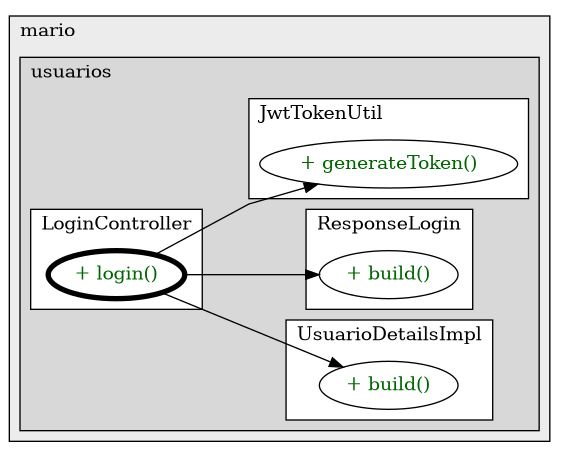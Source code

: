 @startuml

/' diagram meta data start
config=CallConfiguration;
{
  "rootMethod": "com.mario.usuarios.controller.LoginController#login()",
  "projectClassification": {
    "searchMode": "OpenProject", // OpenProject, AllProjects
    "includedProjects": "",
    "pathEndKeywords": "*.impl",
    "isClientPath": "",
    "isClientName": "",
    "isTestPath": "",
    "isTestName": "",
    "isMappingPath": "",
    "isMappingName": "",
    "isDataAccessPath": "",
    "isDataAccessName": "",
    "isDataStructurePath": "",
    "isDataStructureName": "",
    "isInterfaceStructuresPath": "",
    "isInterfaceStructuresName": "",
    "isEntryPointPath": "",
    "isEntryPointName": "",
    "treatFinalFieldsAsMandatory": false
  },
  "graphRestriction": {
    "classPackageExcludeFilter": "",
    "classPackageIncludeFilter": "",
    "classNameExcludeFilter": "",
    "classNameIncludeFilter": "",
    "methodNameExcludeFilter": "",
    "methodNameIncludeFilter": "",
    "removeByInheritance": "", // inheritance/annotation based filtering is done in a second step
    "removeByAnnotation": "",
    "removeByClassPackage": "", // cleanup the graph after inheritance/annotation based filtering is done
    "removeByClassName": "",
    "cutMappings": false,
    "cutEnum": true,
    "cutTests": true,
    "cutClient": true,
    "cutDataAccess": true,
    "cutInterfaceStructures": true,
    "cutDataStructures": true,
    "cutGetterAndSetter": true,
    "cutConstructors": true
  },
  "graphTraversal": {
    "forwardDepth": 6,
    "backwardDepth": 6,
    "classPackageExcludeFilter": "",
    "classPackageIncludeFilter": "",
    "classNameExcludeFilter": "",
    "classNameIncludeFilter": "",
    "methodNameExcludeFilter": "",
    "methodNameIncludeFilter": "",
    "hideMappings": false,
    "hideDataStructures": false,
    "hidePrivateMethods": true,
    "hideInterfaceCalls": true, // indirection: implementation -> interface (is hidden) -> implementation
    "onlyShowApplicationEntryPoints": false, // root node is included
    "useMethodCallsForStructureDiagram": "ForwardOnly" // ForwardOnly, BothDirections, No
  },
  "details": {
    "aggregation": "GroupByClass", // ByClass, GroupByClass, None
    "showMethodParametersTypes": false,
    "showMethodParametersNames": false,
    "showMethodReturnType": false,
    "showPackageLevels": 2,
    "showCallOrder": false,
    "edgeMode": "MethodsOnly", // TypesOnly, MethodsOnly, TypesAndMethods, MethodsAndDirectTypeUsage
    "showDetailedClassStructure": false
  },
  "rootClass": "com.mario.usuarios.controller.LoginController",
  "extensionCallbackMethod": "" // qualified.class.name#methodName - signature: public static String method(String)
}
diagram meta data end '/



digraph g {
    rankdir="LR"
    splines=polyline
    

'nodes 
subgraph cluster_103666436 { 
   	label=mario
	labeljust=l
	fillcolor="#ececec"
	style=filled
   
   subgraph cluster_1532315985 { 
   	label=usuarios
	labeljust=l
	fillcolor="#d8d8d8"
	style=filled
   
   subgraph cluster_1509280795 { 
   	label=LoginController
	labeljust=l
	fillcolor=white
	style=filled
   
   LoginController1128708622XXXlogin0[
	label="+ login()"
	style=filled
	fillcolor=white
	tooltip="LoginController

null"
	penwidth=4
	fontcolor=darkgreen
];
} 

subgraph cluster_1584861729 { 
   	label=UsuarioDetailsImpl
	labeljust=l
	fillcolor=white
	style=filled
   
   UsuarioDetailsImpl648435075XXXbuild1531808526[
	label="+ build()"
	style=filled
	fillcolor=white
	tooltip="UsuarioDetailsImpl

null"
	fontcolor=darkgreen
];
} 

subgraph cluster_206609906 { 
   	label=ResponseLogin
	labeljust=l
	fillcolor=white
	style=filled
   
   ResponseLogin482097420XXXbuild742679983[
	label="+ build()"
	style=filled
	fillcolor=white
	tooltip="ResponseLogin

null"
	fontcolor=darkgreen
];
} 

subgraph cluster_487851843 { 
   	label=JwtTokenUtil
	labeljust=l
	fillcolor=white
	style=filled
   
   JwtTokenUtil1415248639XXXgenerateToken1371243561[
	label="+ generateToken()"
	style=filled
	fillcolor=white
	tooltip="JwtTokenUtil

null"
	fontcolor=darkgreen
];
} 
} 
} 

'edges    
LoginController1128708622XXXlogin0 -> JwtTokenUtil1415248639XXXgenerateToken1371243561;
LoginController1128708622XXXlogin0 -> ResponseLogin482097420XXXbuild742679983;
LoginController1128708622XXXlogin0 -> UsuarioDetailsImpl648435075XXXbuild1531808526;
    
}
@enduml